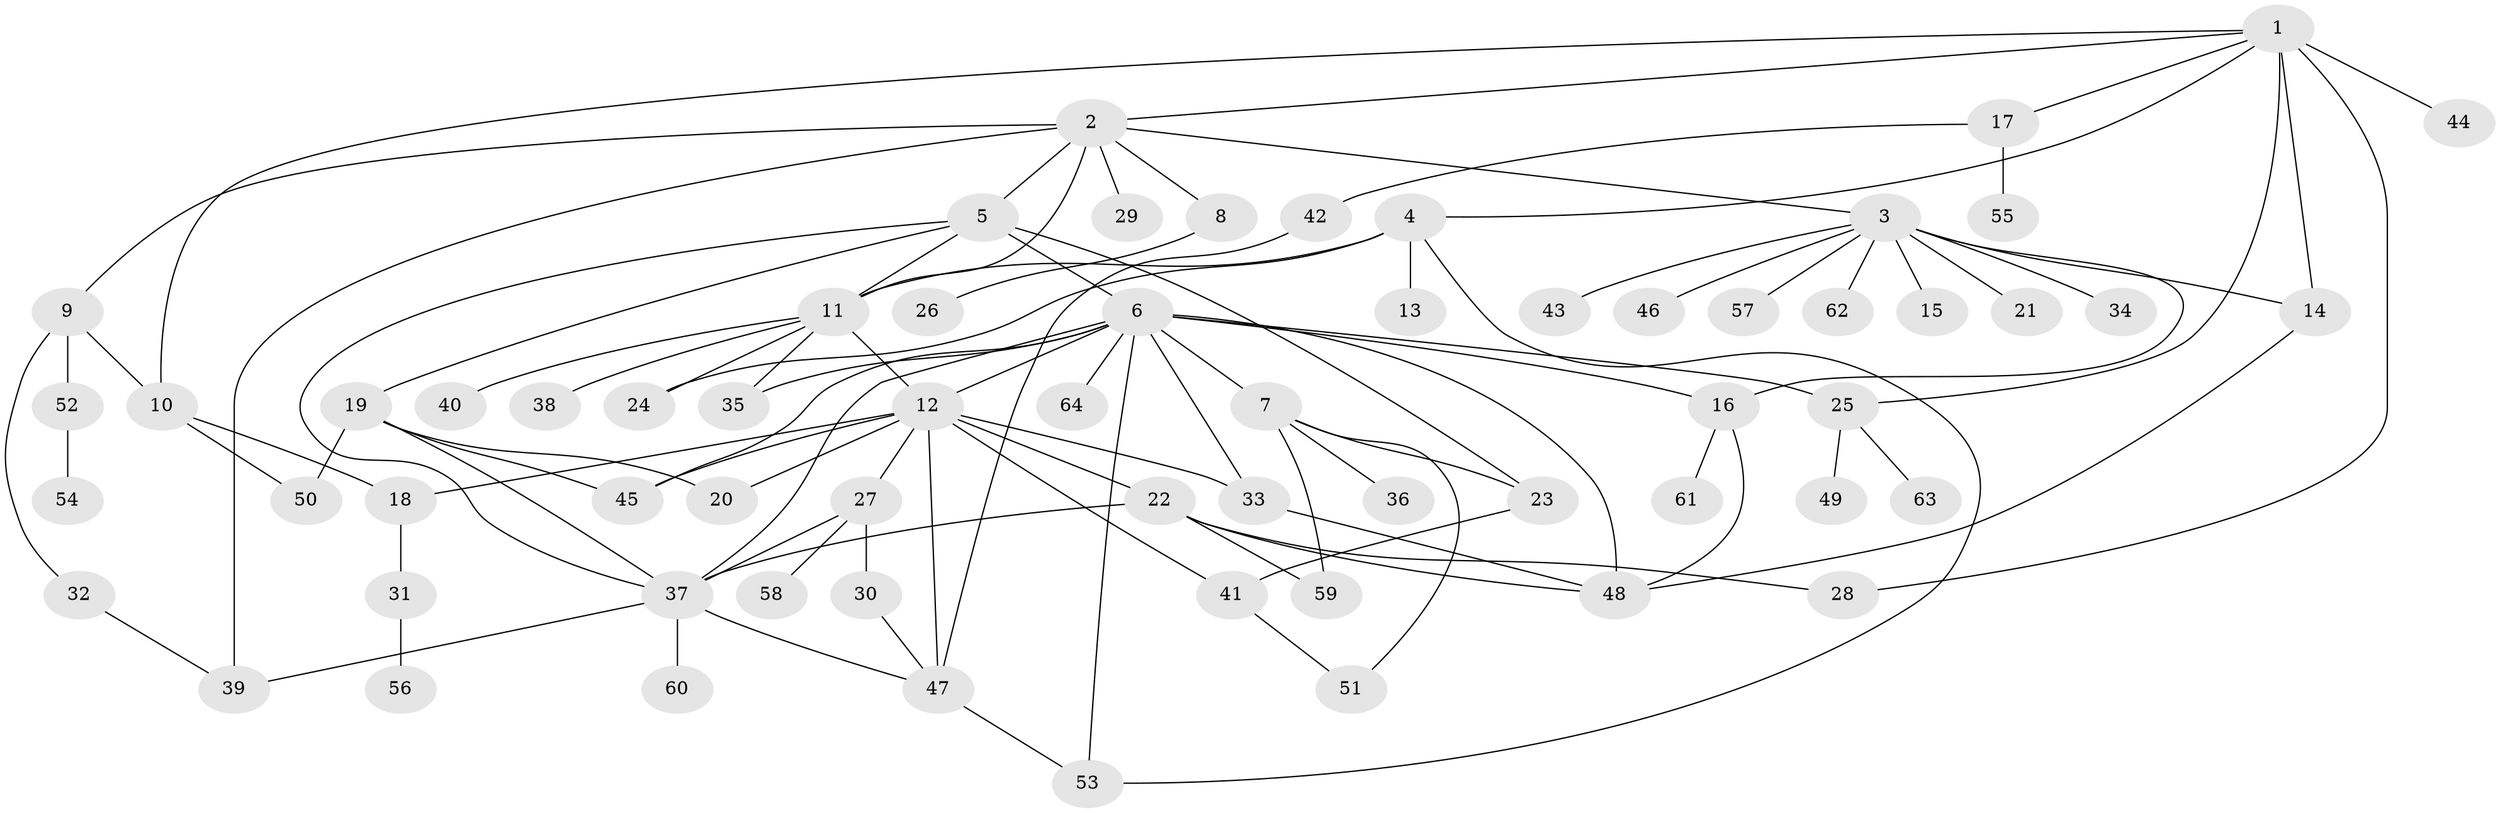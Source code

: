 // original degree distribution, {12: 0.015748031496062992, 9: 0.015748031496062992, 7: 0.023622047244094488, 13: 0.015748031496062992, 3: 0.06299212598425197, 5: 0.031496062992125984, 20: 0.007874015748031496, 1: 0.4881889763779528, 2: 0.23622047244094488, 4: 0.09448818897637795, 11: 0.007874015748031496}
// Generated by graph-tools (version 1.1) at 2025/35/03/09/25 02:35:36]
// undirected, 64 vertices, 98 edges
graph export_dot {
graph [start="1"]
  node [color=gray90,style=filled];
  1;
  2;
  3;
  4;
  5;
  6;
  7;
  8;
  9;
  10;
  11;
  12;
  13;
  14;
  15;
  16;
  17;
  18;
  19;
  20;
  21;
  22;
  23;
  24;
  25;
  26;
  27;
  28;
  29;
  30;
  31;
  32;
  33;
  34;
  35;
  36;
  37;
  38;
  39;
  40;
  41;
  42;
  43;
  44;
  45;
  46;
  47;
  48;
  49;
  50;
  51;
  52;
  53;
  54;
  55;
  56;
  57;
  58;
  59;
  60;
  61;
  62;
  63;
  64;
  1 -- 2 [weight=1.0];
  1 -- 4 [weight=1.0];
  1 -- 10 [weight=1.0];
  1 -- 14 [weight=3.0];
  1 -- 17 [weight=1.0];
  1 -- 25 [weight=1.0];
  1 -- 28 [weight=1.0];
  1 -- 44 [weight=1.0];
  2 -- 3 [weight=1.0];
  2 -- 5 [weight=1.0];
  2 -- 8 [weight=1.0];
  2 -- 9 [weight=1.0];
  2 -- 11 [weight=1.0];
  2 -- 29 [weight=1.0];
  2 -- 39 [weight=1.0];
  3 -- 14 [weight=1.0];
  3 -- 15 [weight=1.0];
  3 -- 16 [weight=1.0];
  3 -- 21 [weight=1.0];
  3 -- 34 [weight=1.0];
  3 -- 43 [weight=1.0];
  3 -- 46 [weight=1.0];
  3 -- 57 [weight=1.0];
  3 -- 62 [weight=1.0];
  4 -- 11 [weight=1.0];
  4 -- 13 [weight=2.0];
  4 -- 24 [weight=1.0];
  4 -- 53 [weight=1.0];
  5 -- 6 [weight=1.0];
  5 -- 11 [weight=2.0];
  5 -- 19 [weight=1.0];
  5 -- 23 [weight=6.0];
  5 -- 37 [weight=1.0];
  6 -- 7 [weight=1.0];
  6 -- 12 [weight=1.0];
  6 -- 16 [weight=1.0];
  6 -- 25 [weight=1.0];
  6 -- 33 [weight=1.0];
  6 -- 35 [weight=1.0];
  6 -- 37 [weight=1.0];
  6 -- 45 [weight=1.0];
  6 -- 48 [weight=1.0];
  6 -- 53 [weight=1.0];
  6 -- 64 [weight=1.0];
  7 -- 23 [weight=1.0];
  7 -- 36 [weight=1.0];
  7 -- 51 [weight=1.0];
  7 -- 59 [weight=1.0];
  8 -- 26 [weight=1.0];
  9 -- 10 [weight=1.0];
  9 -- 32 [weight=1.0];
  9 -- 52 [weight=1.0];
  10 -- 18 [weight=1.0];
  10 -- 50 [weight=1.0];
  11 -- 12 [weight=1.0];
  11 -- 24 [weight=1.0];
  11 -- 35 [weight=1.0];
  11 -- 38 [weight=1.0];
  11 -- 40 [weight=1.0];
  12 -- 18 [weight=1.0];
  12 -- 20 [weight=9.0];
  12 -- 22 [weight=1.0];
  12 -- 27 [weight=1.0];
  12 -- 33 [weight=1.0];
  12 -- 41 [weight=1.0];
  12 -- 45 [weight=1.0];
  12 -- 47 [weight=2.0];
  14 -- 48 [weight=1.0];
  16 -- 48 [weight=1.0];
  16 -- 61 [weight=1.0];
  17 -- 42 [weight=1.0];
  17 -- 55 [weight=1.0];
  18 -- 31 [weight=1.0];
  19 -- 20 [weight=1.0];
  19 -- 37 [weight=1.0];
  19 -- 45 [weight=1.0];
  19 -- 50 [weight=1.0];
  22 -- 28 [weight=1.0];
  22 -- 37 [weight=1.0];
  22 -- 48 [weight=1.0];
  22 -- 59 [weight=1.0];
  23 -- 41 [weight=1.0];
  25 -- 49 [weight=1.0];
  25 -- 63 [weight=1.0];
  27 -- 30 [weight=1.0];
  27 -- 37 [weight=2.0];
  27 -- 58 [weight=3.0];
  30 -- 47 [weight=2.0];
  31 -- 56 [weight=1.0];
  32 -- 39 [weight=1.0];
  33 -- 48 [weight=1.0];
  37 -- 39 [weight=1.0];
  37 -- 47 [weight=1.0];
  37 -- 60 [weight=2.0];
  41 -- 51 [weight=1.0];
  42 -- 47 [weight=1.0];
  47 -- 53 [weight=1.0];
  52 -- 54 [weight=1.0];
}
